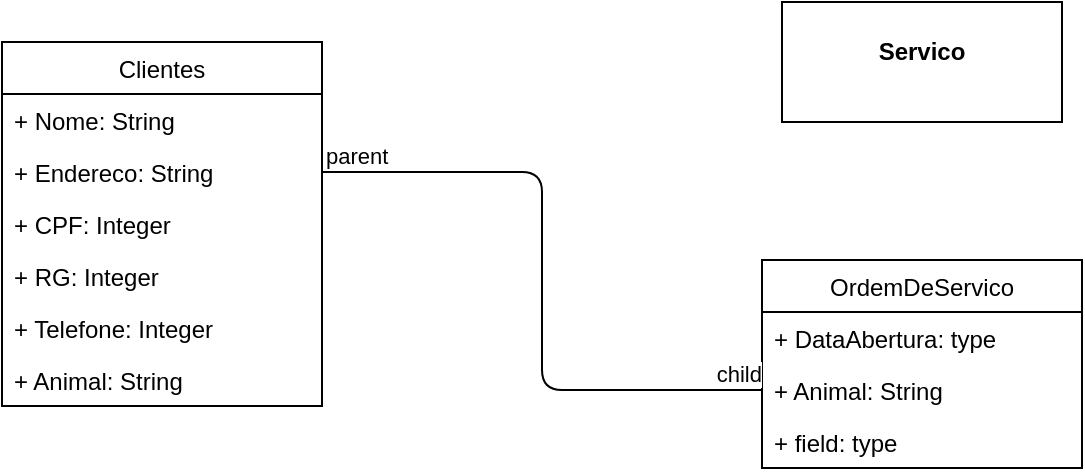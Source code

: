 <mxfile version="18.0.2" type="github">
  <diagram id="C5RBs43oDa-KdzZeNtuy" name="Page-1">
    <mxGraphModel dx="1110" dy="415" grid="1" gridSize="10" guides="1" tooltips="1" connect="1" arrows="1" fold="1" page="1" pageScale="1" pageWidth="827" pageHeight="1169" math="0" shadow="0">
      <root>
        <mxCell id="WIyWlLk6GJQsqaUBKTNV-0" />
        <mxCell id="WIyWlLk6GJQsqaUBKTNV-1" parent="WIyWlLk6GJQsqaUBKTNV-0" />
        <mxCell id="-WMAqUKvxuHPdEfeoXhE-0" value="Clientes" style="swimlane;fontStyle=0;childLayout=stackLayout;horizontal=1;startSize=26;fillColor=none;horizontalStack=0;resizeParent=1;resizeParentMax=0;resizeLast=0;collapsible=1;marginBottom=0;rounded=0;sketch=0;" vertex="1" parent="WIyWlLk6GJQsqaUBKTNV-1">
          <mxGeometry x="170" y="170" width="160" height="182" as="geometry" />
        </mxCell>
        <mxCell id="-WMAqUKvxuHPdEfeoXhE-1" value="+ Nome: String" style="text;strokeColor=none;fillColor=none;align=left;verticalAlign=top;spacingLeft=4;spacingRight=4;overflow=hidden;rotatable=0;points=[[0,0.5],[1,0.5]];portConstraint=eastwest;rounded=0;sketch=0;" vertex="1" parent="-WMAqUKvxuHPdEfeoXhE-0">
          <mxGeometry y="26" width="160" height="26" as="geometry" />
        </mxCell>
        <mxCell id="-WMAqUKvxuHPdEfeoXhE-2" value="+ Endereco: String" style="text;strokeColor=none;fillColor=none;align=left;verticalAlign=top;spacingLeft=4;spacingRight=4;overflow=hidden;rotatable=0;points=[[0,0.5],[1,0.5]];portConstraint=eastwest;rounded=0;sketch=0;" vertex="1" parent="-WMAqUKvxuHPdEfeoXhE-0">
          <mxGeometry y="52" width="160" height="26" as="geometry" />
        </mxCell>
        <mxCell id="-WMAqUKvxuHPdEfeoXhE-4" value="+ CPF: Integer" style="text;strokeColor=none;fillColor=none;align=left;verticalAlign=top;spacingLeft=4;spacingRight=4;overflow=hidden;rotatable=0;points=[[0,0.5],[1,0.5]];portConstraint=eastwest;rounded=0;sketch=0;" vertex="1" parent="-WMAqUKvxuHPdEfeoXhE-0">
          <mxGeometry y="78" width="160" height="26" as="geometry" />
        </mxCell>
        <mxCell id="-WMAqUKvxuHPdEfeoXhE-8" value="+ RG: Integer" style="text;strokeColor=none;fillColor=none;align=left;verticalAlign=top;spacingLeft=4;spacingRight=4;overflow=hidden;rotatable=0;points=[[0,0.5],[1,0.5]];portConstraint=eastwest;rounded=0;sketch=0;" vertex="1" parent="-WMAqUKvxuHPdEfeoXhE-0">
          <mxGeometry y="104" width="160" height="26" as="geometry" />
        </mxCell>
        <mxCell id="-WMAqUKvxuHPdEfeoXhE-6" value="+ Telefone: Integer" style="text;strokeColor=none;fillColor=none;align=left;verticalAlign=top;spacingLeft=4;spacingRight=4;overflow=hidden;rotatable=0;points=[[0,0.5],[1,0.5]];portConstraint=eastwest;rounded=0;sketch=0;" vertex="1" parent="-WMAqUKvxuHPdEfeoXhE-0">
          <mxGeometry y="130" width="160" height="26" as="geometry" />
        </mxCell>
        <mxCell id="-WMAqUKvxuHPdEfeoXhE-5" value="+ Animal: String" style="text;strokeColor=none;fillColor=none;align=left;verticalAlign=top;spacingLeft=4;spacingRight=4;overflow=hidden;rotatable=0;points=[[0,0.5],[1,0.5]];portConstraint=eastwest;rounded=0;sketch=0;" vertex="1" parent="-WMAqUKvxuHPdEfeoXhE-0">
          <mxGeometry y="156" width="160" height="26" as="geometry" />
        </mxCell>
        <mxCell id="-WMAqUKvxuHPdEfeoXhE-9" value="OrdemDeServico" style="swimlane;fontStyle=0;childLayout=stackLayout;horizontal=1;startSize=26;fillColor=none;horizontalStack=0;resizeParent=1;resizeParentMax=0;resizeLast=0;collapsible=1;marginBottom=0;rounded=0;sketch=0;" vertex="1" parent="WIyWlLk6GJQsqaUBKTNV-1">
          <mxGeometry x="550" y="279" width="160" height="104" as="geometry" />
        </mxCell>
        <mxCell id="-WMAqUKvxuHPdEfeoXhE-10" value="+ DataAbertura: type" style="text;strokeColor=none;fillColor=none;align=left;verticalAlign=top;spacingLeft=4;spacingRight=4;overflow=hidden;rotatable=0;points=[[0,0.5],[1,0.5]];portConstraint=eastwest;rounded=0;sketch=0;" vertex="1" parent="-WMAqUKvxuHPdEfeoXhE-9">
          <mxGeometry y="26" width="160" height="26" as="geometry" />
        </mxCell>
        <mxCell id="-WMAqUKvxuHPdEfeoXhE-11" value="+ Animal: String" style="text;strokeColor=none;fillColor=none;align=left;verticalAlign=top;spacingLeft=4;spacingRight=4;overflow=hidden;rotatable=0;points=[[0,0.5],[1,0.5]];portConstraint=eastwest;rounded=0;sketch=0;" vertex="1" parent="-WMAqUKvxuHPdEfeoXhE-9">
          <mxGeometry y="52" width="160" height="26" as="geometry" />
        </mxCell>
        <mxCell id="-WMAqUKvxuHPdEfeoXhE-12" value="+ field: type" style="text;strokeColor=none;fillColor=none;align=left;verticalAlign=top;spacingLeft=4;spacingRight=4;overflow=hidden;rotatable=0;points=[[0,0.5],[1,0.5]];portConstraint=eastwest;rounded=0;sketch=0;" vertex="1" parent="-WMAqUKvxuHPdEfeoXhE-9">
          <mxGeometry y="78" width="160" height="26" as="geometry" />
        </mxCell>
        <mxCell id="-WMAqUKvxuHPdEfeoXhE-17" value="" style="endArrow=none;html=1;edgeStyle=orthogonalEdgeStyle;rounded=1;sketch=0;curved=0;exitX=1;exitY=0.5;exitDx=0;exitDy=0;entryX=0;entryY=0.5;entryDx=0;entryDy=0;" edge="1" parent="WIyWlLk6GJQsqaUBKTNV-1" source="-WMAqUKvxuHPdEfeoXhE-2" target="-WMAqUKvxuHPdEfeoXhE-11">
          <mxGeometry relative="1" as="geometry">
            <mxPoint x="330" y="330" as="sourcePoint" />
            <mxPoint x="430" y="330" as="targetPoint" />
          </mxGeometry>
        </mxCell>
        <mxCell id="-WMAqUKvxuHPdEfeoXhE-18" value="parent" style="edgeLabel;resizable=0;html=1;align=left;verticalAlign=bottom;rounded=0;sketch=0;" connectable="0" vertex="1" parent="-WMAqUKvxuHPdEfeoXhE-17">
          <mxGeometry x="-1" relative="1" as="geometry" />
        </mxCell>
        <mxCell id="-WMAqUKvxuHPdEfeoXhE-19" value="child" style="edgeLabel;resizable=0;html=1;align=right;verticalAlign=bottom;rounded=0;sketch=0;" connectable="0" vertex="1" parent="-WMAqUKvxuHPdEfeoXhE-17">
          <mxGeometry x="1" relative="1" as="geometry" />
        </mxCell>
        <mxCell id="-WMAqUKvxuHPdEfeoXhE-24" value="&lt;p style=&quot;margin:0px;margin-top:4px;text-align:center;&quot;&gt;&lt;br&gt;&lt;b&gt;Servico&lt;/b&gt;&lt;/p&gt;" style="verticalAlign=top;align=left;overflow=fill;fontSize=12;fontFamily=Helvetica;html=1;rounded=0;sketch=0;" vertex="1" parent="WIyWlLk6GJQsqaUBKTNV-1">
          <mxGeometry x="560" y="150" width="140" height="60" as="geometry" />
        </mxCell>
      </root>
    </mxGraphModel>
  </diagram>
</mxfile>
